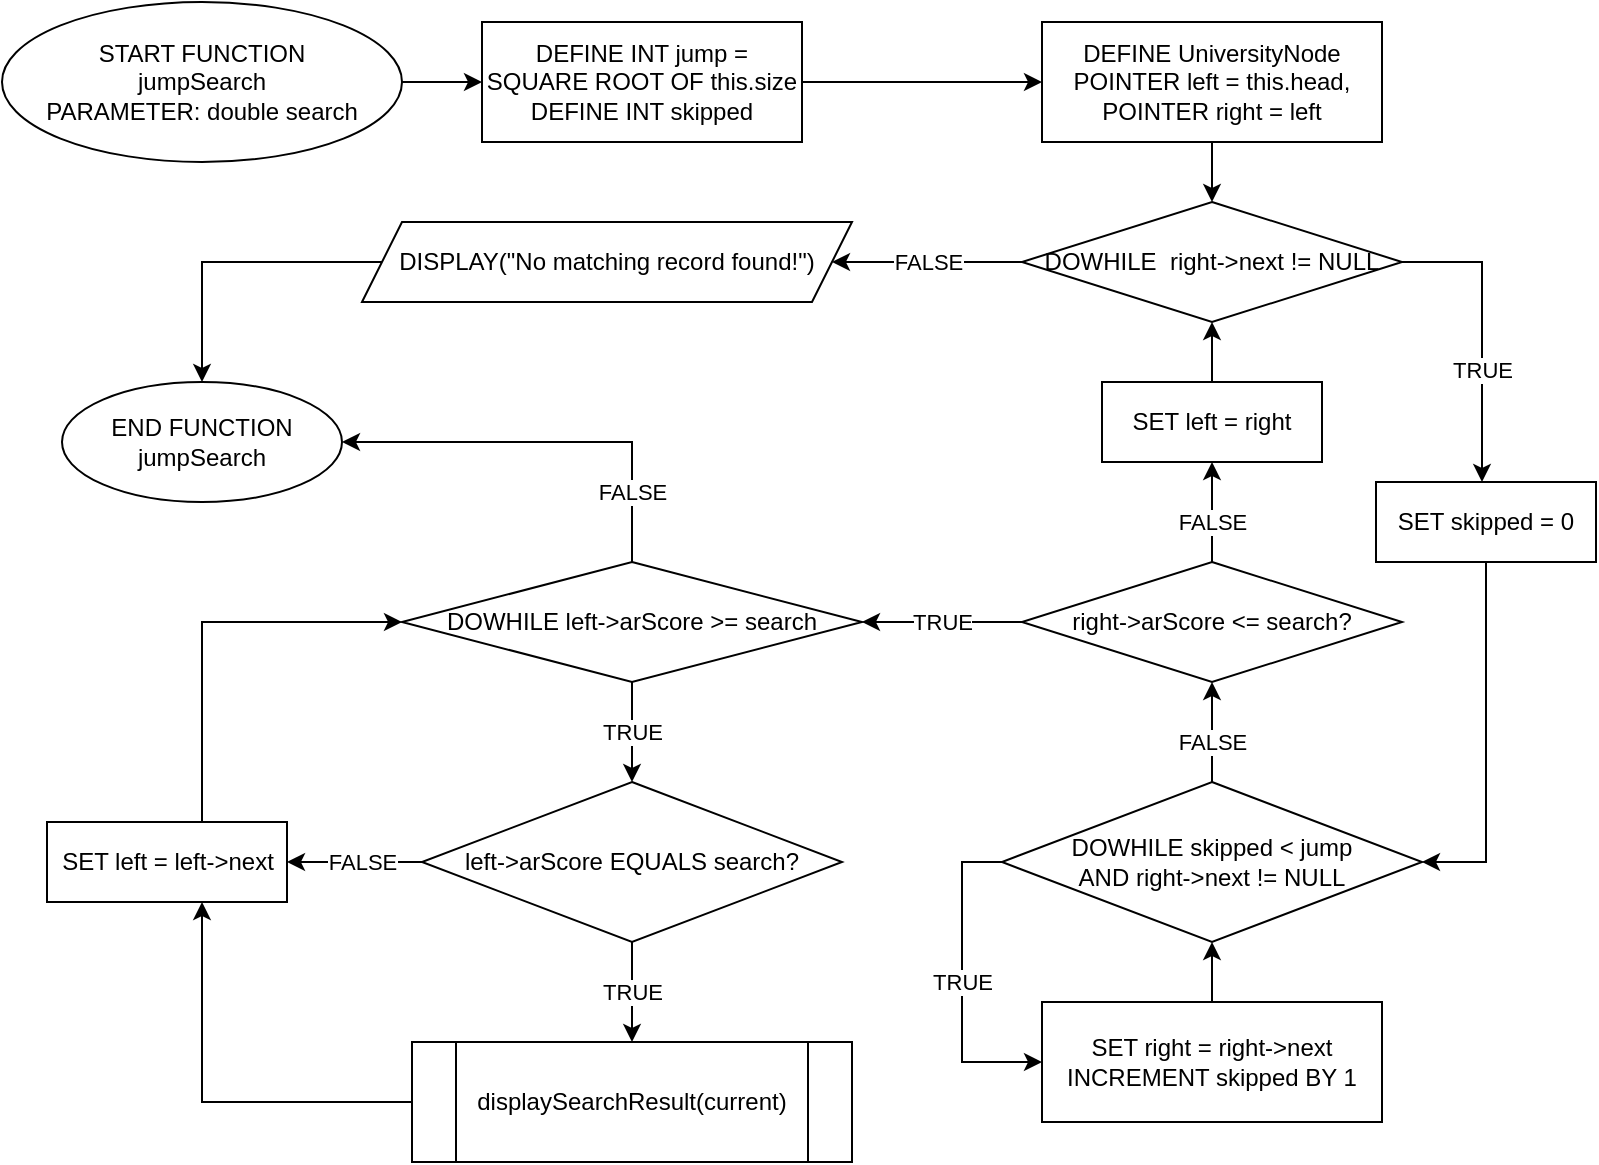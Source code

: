 <mxfile version="20.6.1" type="device"><diagram id="ldXfWz5iG7alBm5j5J5W" name="Page-1"><mxGraphModel dx="1406" dy="728" grid="1" gridSize="10" guides="1" tooltips="1" connect="1" arrows="1" fold="1" page="1" pageScale="1" pageWidth="827" pageHeight="1169" math="0" shadow="0"><root><mxCell id="0"/><mxCell id="1" parent="0"/><mxCell id="E651x2J_p7EvhJruF5eX-3" value="" style="edgeStyle=orthogonalEdgeStyle;rounded=0;orthogonalLoop=1;jettySize=auto;html=1;" parent="1" source="E651x2J_p7EvhJruF5eX-1" target="E651x2J_p7EvhJruF5eX-2" edge="1"><mxGeometry relative="1" as="geometry"/></mxCell><mxCell id="E651x2J_p7EvhJruF5eX-1" value="START FUNCTION&lt;br&gt;jumpSearch&lt;br&gt;PARAMETER: double search" style="ellipse;whiteSpace=wrap;html=1;" parent="1" vertex="1"><mxGeometry x="30" y="50" width="200" height="80" as="geometry"/></mxCell><mxCell id="E651x2J_p7EvhJruF5eX-5" value="" style="edgeStyle=orthogonalEdgeStyle;rounded=0;orthogonalLoop=1;jettySize=auto;html=1;" parent="1" source="E651x2J_p7EvhJruF5eX-2" target="E651x2J_p7EvhJruF5eX-4" edge="1"><mxGeometry relative="1" as="geometry"/></mxCell><mxCell id="E651x2J_p7EvhJruF5eX-2" value="DEFINE INT jump = SQUARE ROOT OF this.size&lt;br&gt;DEFINE INT skipped" style="whiteSpace=wrap;html=1;" parent="1" vertex="1"><mxGeometry x="270" y="60" width="160" height="60" as="geometry"/></mxCell><mxCell id="E651x2J_p7EvhJruF5eX-7" value="" style="edgeStyle=orthogonalEdgeStyle;rounded=0;orthogonalLoop=1;jettySize=auto;html=1;" parent="1" source="E651x2J_p7EvhJruF5eX-4" target="E651x2J_p7EvhJruF5eX-6" edge="1"><mxGeometry relative="1" as="geometry"/></mxCell><mxCell id="E651x2J_p7EvhJruF5eX-4" value="DEFINE UniversityNode&lt;br&gt;POINTER left = this.head,&lt;br&gt;POINTER right = left" style="whiteSpace=wrap;html=1;" parent="1" vertex="1"><mxGeometry x="550" y="60" width="170" height="60" as="geometry"/></mxCell><mxCell id="E651x2J_p7EvhJruF5eX-11" value="TRUE" style="edgeStyle=orthogonalEdgeStyle;rounded=0;orthogonalLoop=1;jettySize=auto;html=1;" parent="1" source="E651x2J_p7EvhJruF5eX-6" target="E651x2J_p7EvhJruF5eX-10" edge="1"><mxGeometry x="0.25" relative="1" as="geometry"><Array as="points"><mxPoint x="770" y="180"/></Array><mxPoint as="offset"/></mxGeometry></mxCell><mxCell id="E651x2J_p7EvhJruF5eX-23" value="FALSE" style="edgeStyle=orthogonalEdgeStyle;rounded=0;orthogonalLoop=1;jettySize=auto;html=1;" parent="1" source="E651x2J_p7EvhJruF5eX-6" target="E651x2J_p7EvhJruF5eX-22" edge="1"><mxGeometry relative="1" as="geometry"/></mxCell><mxCell id="E651x2J_p7EvhJruF5eX-6" value="DOWHILE&amp;nbsp; right-&amp;gt;next != NULL" style="rhombus;whiteSpace=wrap;html=1;" parent="1" vertex="1"><mxGeometry x="540" y="150" width="190" height="60" as="geometry"/></mxCell><mxCell id="E651x2J_p7EvhJruF5eX-14" value="TRUE" style="edgeStyle=orthogonalEdgeStyle;rounded=0;orthogonalLoop=1;jettySize=auto;html=1;" parent="1" source="E651x2J_p7EvhJruF5eX-8" target="E651x2J_p7EvhJruF5eX-13" edge="1"><mxGeometry relative="1" as="geometry"><Array as="points"><mxPoint x="510" y="480"/><mxPoint x="510" y="580"/></Array></mxGeometry></mxCell><mxCell id="E651x2J_p7EvhJruF5eX-17" value="FALSE" style="edgeStyle=orthogonalEdgeStyle;rounded=0;orthogonalLoop=1;jettySize=auto;html=1;" parent="1" source="E651x2J_p7EvhJruF5eX-8" target="E651x2J_p7EvhJruF5eX-16" edge="1"><mxGeometry x="-0.2" relative="1" as="geometry"><Array as="points"><mxPoint x="560" y="370"/><mxPoint x="560" y="370"/></Array><mxPoint as="offset"/></mxGeometry></mxCell><mxCell id="E651x2J_p7EvhJruF5eX-8" value="DOWHILE skipped &amp;lt; jump &lt;br&gt;AND right-&amp;gt;next != NULL" style="rhombus;whiteSpace=wrap;html=1;" parent="1" vertex="1"><mxGeometry x="530" y="440" width="210" height="80" as="geometry"/></mxCell><mxCell id="E651x2J_p7EvhJruF5eX-21" style="edgeStyle=orthogonalEdgeStyle;rounded=0;orthogonalLoop=1;jettySize=auto;html=1;" parent="1" source="E651x2J_p7EvhJruF5eX-10" target="E651x2J_p7EvhJruF5eX-8" edge="1"><mxGeometry relative="1" as="geometry"><Array as="points"><mxPoint x="772" y="480"/></Array></mxGeometry></mxCell><mxCell id="E651x2J_p7EvhJruF5eX-10" value="SET skipped = 0" style="whiteSpace=wrap;html=1;" parent="1" vertex="1"><mxGeometry x="717" y="290" width="110" height="40" as="geometry"/></mxCell><mxCell id="E651x2J_p7EvhJruF5eX-15" style="edgeStyle=orthogonalEdgeStyle;rounded=0;orthogonalLoop=1;jettySize=auto;html=1;" parent="1" source="E651x2J_p7EvhJruF5eX-13" target="E651x2J_p7EvhJruF5eX-8" edge="1"><mxGeometry relative="1" as="geometry"><Array as="points"><mxPoint x="635" y="530"/><mxPoint x="635" y="530"/></Array></mxGeometry></mxCell><mxCell id="E651x2J_p7EvhJruF5eX-13" value="SET right = right-&amp;gt;next&lt;br&gt;INCREMENT skipped BY 1" style="whiteSpace=wrap;html=1;" parent="1" vertex="1"><mxGeometry x="550" y="550" width="170" height="60" as="geometry"/></mxCell><mxCell id="E651x2J_p7EvhJruF5eX-19" value="FALSE" style="edgeStyle=orthogonalEdgeStyle;rounded=0;orthogonalLoop=1;jettySize=auto;html=1;" parent="1" source="E651x2J_p7EvhJruF5eX-16" target="E651x2J_p7EvhJruF5eX-18" edge="1"><mxGeometry x="-0.2" relative="1" as="geometry"><Array as="points"><mxPoint x="635" y="280"/><mxPoint x="635" y="280"/></Array><mxPoint as="offset"/></mxGeometry></mxCell><mxCell id="E651x2J_p7EvhJruF5eX-27" value="TRUE" style="edgeStyle=orthogonalEdgeStyle;rounded=0;orthogonalLoop=1;jettySize=auto;html=1;" parent="1" source="E651x2J_p7EvhJruF5eX-16" target="E651x2J_p7EvhJruF5eX-26" edge="1"><mxGeometry relative="1" as="geometry"/></mxCell><mxCell id="E651x2J_p7EvhJruF5eX-16" value="right-&amp;gt;arScore &amp;lt;= search?" style="rhombus;whiteSpace=wrap;html=1;" parent="1" vertex="1"><mxGeometry x="540" y="330" width="190" height="60" as="geometry"/></mxCell><mxCell id="E651x2J_p7EvhJruF5eX-20" style="edgeStyle=orthogonalEdgeStyle;rounded=0;orthogonalLoop=1;jettySize=auto;html=1;" parent="1" source="E651x2J_p7EvhJruF5eX-18" target="E651x2J_p7EvhJruF5eX-6" edge="1"><mxGeometry relative="1" as="geometry"><Array as="points"><mxPoint x="635" y="230"/><mxPoint x="635" y="230"/></Array></mxGeometry></mxCell><mxCell id="E651x2J_p7EvhJruF5eX-18" value="SET left = right" style="whiteSpace=wrap;html=1;" parent="1" vertex="1"><mxGeometry x="580" y="240" width="110" height="40" as="geometry"/></mxCell><mxCell id="E651x2J_p7EvhJruF5eX-25" value="" style="edgeStyle=orthogonalEdgeStyle;rounded=0;orthogonalLoop=1;jettySize=auto;html=1;" parent="1" source="E651x2J_p7EvhJruF5eX-22" target="E651x2J_p7EvhJruF5eX-24" edge="1"><mxGeometry relative="1" as="geometry"><Array as="points"><mxPoint x="130" y="180"/></Array></mxGeometry></mxCell><mxCell id="E651x2J_p7EvhJruF5eX-22" value="DISPLAY(&quot;No matching record found!&quot;)" style="shape=parallelogram;perimeter=parallelogramPerimeter;whiteSpace=wrap;html=1;fixedSize=1;" parent="1" vertex="1"><mxGeometry x="210" y="160" width="245" height="40" as="geometry"/></mxCell><mxCell id="E651x2J_p7EvhJruF5eX-24" value="END FUNCTION&lt;br&gt;jumpSearch" style="ellipse;whiteSpace=wrap;html=1;" parent="1" vertex="1"><mxGeometry x="60" y="240" width="140" height="60" as="geometry"/></mxCell><mxCell id="E651x2J_p7EvhJruF5eX-34" value="TRUE" style="edgeStyle=orthogonalEdgeStyle;rounded=0;orthogonalLoop=1;jettySize=auto;html=1;" parent="1" source="E651x2J_p7EvhJruF5eX-26" target="E651x2J_p7EvhJruF5eX-33" edge="1"><mxGeometry relative="1" as="geometry"/></mxCell><mxCell id="E651x2J_p7EvhJruF5eX-35" value="FALSE" style="edgeStyle=orthogonalEdgeStyle;rounded=0;orthogonalLoop=1;jettySize=auto;html=1;" parent="1" source="E651x2J_p7EvhJruF5eX-26" target="E651x2J_p7EvhJruF5eX-24" edge="1"><mxGeometry x="-0.657" relative="1" as="geometry"><Array as="points"><mxPoint x="345" y="270"/><mxPoint x="113" y="270"/></Array><mxPoint as="offset"/></mxGeometry></mxCell><mxCell id="E651x2J_p7EvhJruF5eX-26" value="DOWHILE left-&amp;gt;arScore &amp;gt;= search" style="rhombus;whiteSpace=wrap;html=1;" parent="1" vertex="1"><mxGeometry x="230" y="330" width="230" height="60" as="geometry"/></mxCell><mxCell id="E651x2J_p7EvhJruF5eX-40" style="edgeStyle=orthogonalEdgeStyle;rounded=0;orthogonalLoop=1;jettySize=auto;html=1;" parent="1" source="E651x2J_p7EvhJruF5eX-32" target="E651x2J_p7EvhJruF5eX-36" edge="1"><mxGeometry relative="1" as="geometry"><Array as="points"><mxPoint x="130" y="600"/></Array></mxGeometry></mxCell><mxCell id="E651x2J_p7EvhJruF5eX-32" value="displaySearchResult(current)" style="shape=process;whiteSpace=wrap;html=1;backgroundOutline=1;" parent="1" vertex="1"><mxGeometry x="235" y="570" width="220" height="60" as="geometry"/></mxCell><mxCell id="E651x2J_p7EvhJruF5eX-37" value="FALSE" style="edgeStyle=orthogonalEdgeStyle;rounded=0;orthogonalLoop=1;jettySize=auto;html=1;" parent="1" source="E651x2J_p7EvhJruF5eX-33" target="E651x2J_p7EvhJruF5eX-36" edge="1"><mxGeometry x="-0.111" relative="1" as="geometry"><mxPoint as="offset"/></mxGeometry></mxCell><mxCell id="E651x2J_p7EvhJruF5eX-39" value="TRUE" style="edgeStyle=orthogonalEdgeStyle;rounded=0;orthogonalLoop=1;jettySize=auto;html=1;" parent="1" source="E651x2J_p7EvhJruF5eX-33" target="E651x2J_p7EvhJruF5eX-32" edge="1"><mxGeometry relative="1" as="geometry"/></mxCell><mxCell id="E651x2J_p7EvhJruF5eX-33" value="left-&amp;gt;arScore EQUALS search?" style="rhombus;whiteSpace=wrap;html=1;" parent="1" vertex="1"><mxGeometry x="240" y="440" width="210" height="80" as="geometry"/></mxCell><mxCell id="E651x2J_p7EvhJruF5eX-38" style="edgeStyle=orthogonalEdgeStyle;rounded=0;orthogonalLoop=1;jettySize=auto;html=1;" parent="1" source="E651x2J_p7EvhJruF5eX-36" target="E651x2J_p7EvhJruF5eX-26" edge="1"><mxGeometry relative="1" as="geometry"><Array as="points"><mxPoint x="130" y="360"/></Array></mxGeometry></mxCell><mxCell id="E651x2J_p7EvhJruF5eX-36" value="SET left = left-&amp;gt;next" style="whiteSpace=wrap;html=1;" parent="1" vertex="1"><mxGeometry x="52.5" y="460" width="120" height="40" as="geometry"/></mxCell></root></mxGraphModel></diagram></mxfile>